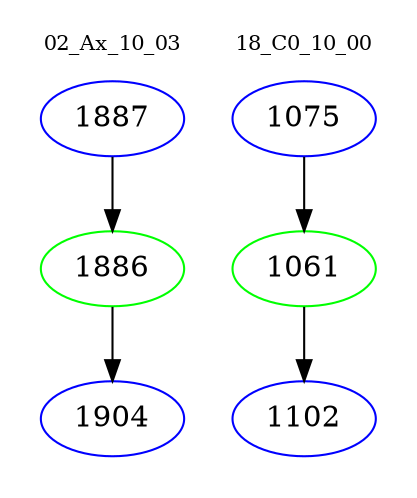 digraph{
subgraph cluster_0 {
color = white
label = "02_Ax_10_03";
fontsize=10;
T0_1887 [label="1887", color="blue"]
T0_1887 -> T0_1886 [color="black"]
T0_1886 [label="1886", color="green"]
T0_1886 -> T0_1904 [color="black"]
T0_1904 [label="1904", color="blue"]
}
subgraph cluster_1 {
color = white
label = "18_C0_10_00";
fontsize=10;
T1_1075 [label="1075", color="blue"]
T1_1075 -> T1_1061 [color="black"]
T1_1061 [label="1061", color="green"]
T1_1061 -> T1_1102 [color="black"]
T1_1102 [label="1102", color="blue"]
}
}
